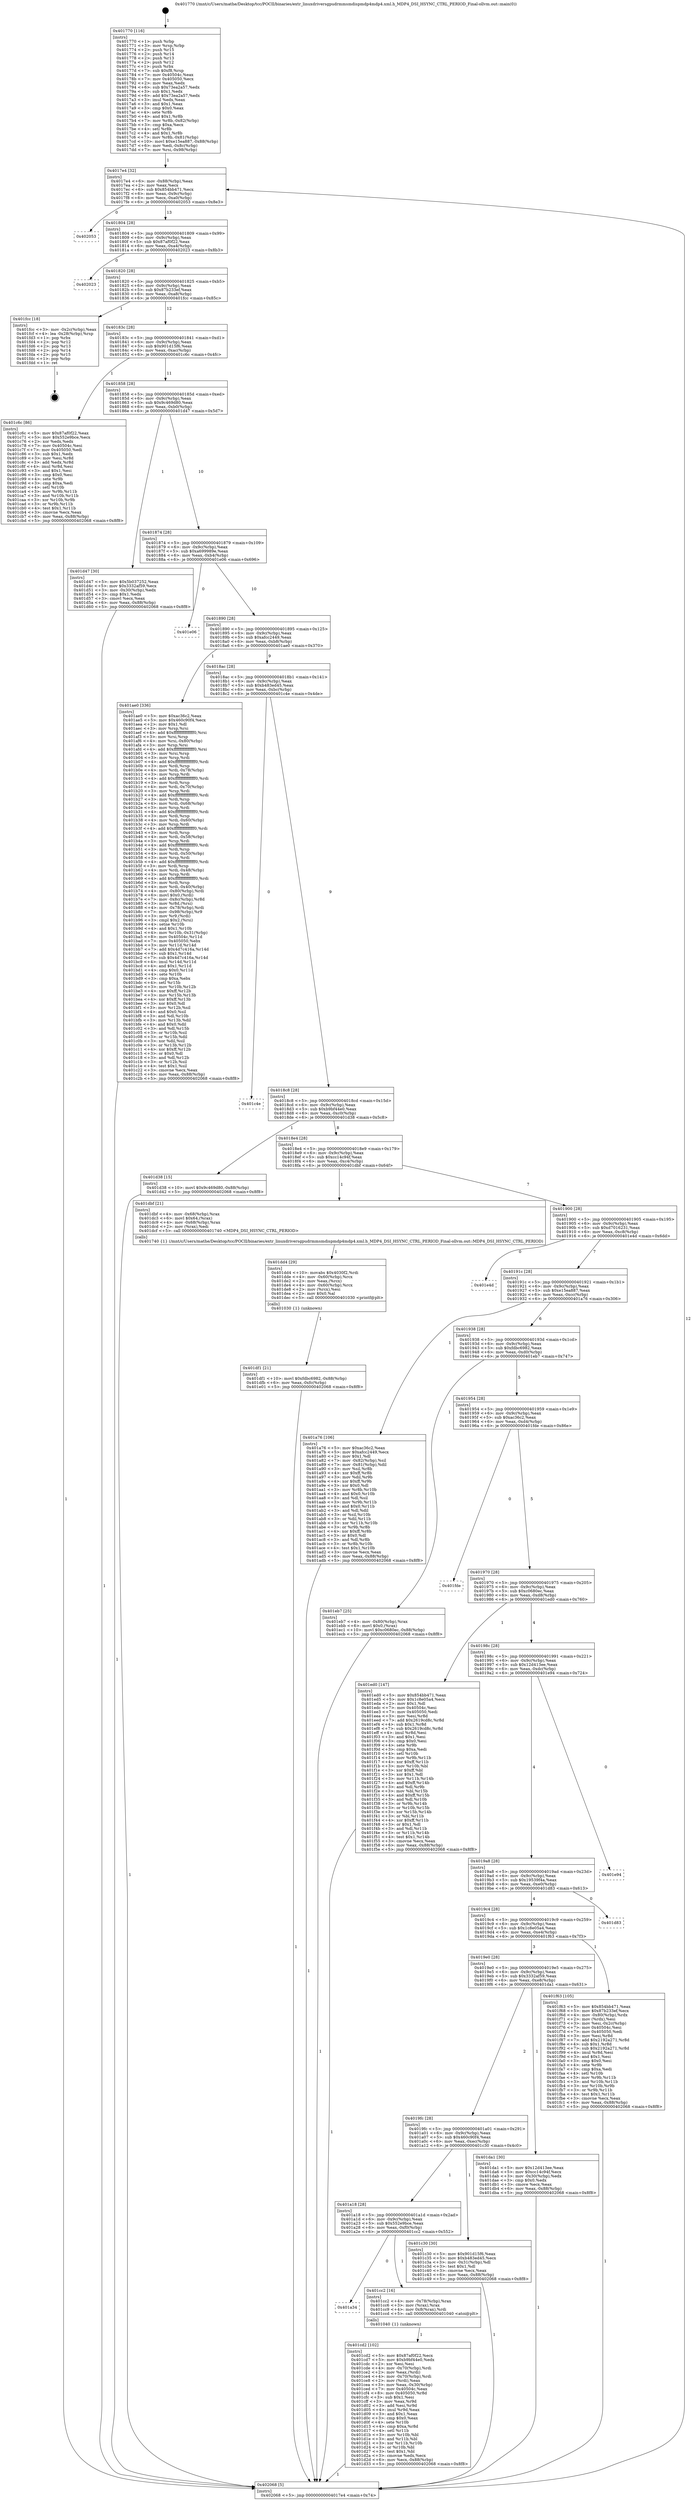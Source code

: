 digraph "0x401770" {
  label = "0x401770 (/mnt/c/Users/mathe/Desktop/tcc/POCII/binaries/extr_linuxdriversgpudrmmsmdispmdp4mdp4.xml.h_MDP4_DSI_HSYNC_CTRL_PERIOD_Final-ollvm.out::main(0))"
  labelloc = "t"
  node[shape=record]

  Entry [label="",width=0.3,height=0.3,shape=circle,fillcolor=black,style=filled]
  "0x4017e4" [label="{
     0x4017e4 [32]\l
     | [instrs]\l
     &nbsp;&nbsp;0x4017e4 \<+6\>: mov -0x88(%rbp),%eax\l
     &nbsp;&nbsp;0x4017ea \<+2\>: mov %eax,%ecx\l
     &nbsp;&nbsp;0x4017ec \<+6\>: sub $0x854bb471,%ecx\l
     &nbsp;&nbsp;0x4017f2 \<+6\>: mov %eax,-0x9c(%rbp)\l
     &nbsp;&nbsp;0x4017f8 \<+6\>: mov %ecx,-0xa0(%rbp)\l
     &nbsp;&nbsp;0x4017fe \<+6\>: je 0000000000402053 \<main+0x8e3\>\l
  }"]
  "0x402053" [label="{
     0x402053\l
  }", style=dashed]
  "0x401804" [label="{
     0x401804 [28]\l
     | [instrs]\l
     &nbsp;&nbsp;0x401804 \<+5\>: jmp 0000000000401809 \<main+0x99\>\l
     &nbsp;&nbsp;0x401809 \<+6\>: mov -0x9c(%rbp),%eax\l
     &nbsp;&nbsp;0x40180f \<+5\>: sub $0x87af0f22,%eax\l
     &nbsp;&nbsp;0x401814 \<+6\>: mov %eax,-0xa4(%rbp)\l
     &nbsp;&nbsp;0x40181a \<+6\>: je 0000000000402023 \<main+0x8b3\>\l
  }"]
  Exit [label="",width=0.3,height=0.3,shape=circle,fillcolor=black,style=filled,peripheries=2]
  "0x402023" [label="{
     0x402023\l
  }", style=dashed]
  "0x401820" [label="{
     0x401820 [28]\l
     | [instrs]\l
     &nbsp;&nbsp;0x401820 \<+5\>: jmp 0000000000401825 \<main+0xb5\>\l
     &nbsp;&nbsp;0x401825 \<+6\>: mov -0x9c(%rbp),%eax\l
     &nbsp;&nbsp;0x40182b \<+5\>: sub $0x87b233ef,%eax\l
     &nbsp;&nbsp;0x401830 \<+6\>: mov %eax,-0xa8(%rbp)\l
     &nbsp;&nbsp;0x401836 \<+6\>: je 0000000000401fcc \<main+0x85c\>\l
  }"]
  "0x401df1" [label="{
     0x401df1 [21]\l
     | [instrs]\l
     &nbsp;&nbsp;0x401df1 \<+10\>: movl $0xfdbc6982,-0x88(%rbp)\l
     &nbsp;&nbsp;0x401dfb \<+6\>: mov %eax,-0xfc(%rbp)\l
     &nbsp;&nbsp;0x401e01 \<+5\>: jmp 0000000000402068 \<main+0x8f8\>\l
  }"]
  "0x401fcc" [label="{
     0x401fcc [18]\l
     | [instrs]\l
     &nbsp;&nbsp;0x401fcc \<+3\>: mov -0x2c(%rbp),%eax\l
     &nbsp;&nbsp;0x401fcf \<+4\>: lea -0x28(%rbp),%rsp\l
     &nbsp;&nbsp;0x401fd3 \<+1\>: pop %rbx\l
     &nbsp;&nbsp;0x401fd4 \<+2\>: pop %r12\l
     &nbsp;&nbsp;0x401fd6 \<+2\>: pop %r13\l
     &nbsp;&nbsp;0x401fd8 \<+2\>: pop %r14\l
     &nbsp;&nbsp;0x401fda \<+2\>: pop %r15\l
     &nbsp;&nbsp;0x401fdc \<+1\>: pop %rbp\l
     &nbsp;&nbsp;0x401fdd \<+1\>: ret\l
  }"]
  "0x40183c" [label="{
     0x40183c [28]\l
     | [instrs]\l
     &nbsp;&nbsp;0x40183c \<+5\>: jmp 0000000000401841 \<main+0xd1\>\l
     &nbsp;&nbsp;0x401841 \<+6\>: mov -0x9c(%rbp),%eax\l
     &nbsp;&nbsp;0x401847 \<+5\>: sub $0x901d15f6,%eax\l
     &nbsp;&nbsp;0x40184c \<+6\>: mov %eax,-0xac(%rbp)\l
     &nbsp;&nbsp;0x401852 \<+6\>: je 0000000000401c6c \<main+0x4fc\>\l
  }"]
  "0x401dd4" [label="{
     0x401dd4 [29]\l
     | [instrs]\l
     &nbsp;&nbsp;0x401dd4 \<+10\>: movabs $0x4030f2,%rdi\l
     &nbsp;&nbsp;0x401dde \<+4\>: mov -0x60(%rbp),%rcx\l
     &nbsp;&nbsp;0x401de2 \<+2\>: mov %eax,(%rcx)\l
     &nbsp;&nbsp;0x401de4 \<+4\>: mov -0x60(%rbp),%rcx\l
     &nbsp;&nbsp;0x401de8 \<+2\>: mov (%rcx),%esi\l
     &nbsp;&nbsp;0x401dea \<+2\>: mov $0x0,%al\l
     &nbsp;&nbsp;0x401dec \<+5\>: call 0000000000401030 \<printf@plt\>\l
     | [calls]\l
     &nbsp;&nbsp;0x401030 \{1\} (unknown)\l
  }"]
  "0x401c6c" [label="{
     0x401c6c [86]\l
     | [instrs]\l
     &nbsp;&nbsp;0x401c6c \<+5\>: mov $0x87af0f22,%eax\l
     &nbsp;&nbsp;0x401c71 \<+5\>: mov $0x552e9bce,%ecx\l
     &nbsp;&nbsp;0x401c76 \<+2\>: xor %edx,%edx\l
     &nbsp;&nbsp;0x401c78 \<+7\>: mov 0x40504c,%esi\l
     &nbsp;&nbsp;0x401c7f \<+7\>: mov 0x405050,%edi\l
     &nbsp;&nbsp;0x401c86 \<+3\>: sub $0x1,%edx\l
     &nbsp;&nbsp;0x401c89 \<+3\>: mov %esi,%r8d\l
     &nbsp;&nbsp;0x401c8c \<+3\>: add %edx,%r8d\l
     &nbsp;&nbsp;0x401c8f \<+4\>: imul %r8d,%esi\l
     &nbsp;&nbsp;0x401c93 \<+3\>: and $0x1,%esi\l
     &nbsp;&nbsp;0x401c96 \<+3\>: cmp $0x0,%esi\l
     &nbsp;&nbsp;0x401c99 \<+4\>: sete %r9b\l
     &nbsp;&nbsp;0x401c9d \<+3\>: cmp $0xa,%edi\l
     &nbsp;&nbsp;0x401ca0 \<+4\>: setl %r10b\l
     &nbsp;&nbsp;0x401ca4 \<+3\>: mov %r9b,%r11b\l
     &nbsp;&nbsp;0x401ca7 \<+3\>: and %r10b,%r11b\l
     &nbsp;&nbsp;0x401caa \<+3\>: xor %r10b,%r9b\l
     &nbsp;&nbsp;0x401cad \<+3\>: or %r9b,%r11b\l
     &nbsp;&nbsp;0x401cb0 \<+4\>: test $0x1,%r11b\l
     &nbsp;&nbsp;0x401cb4 \<+3\>: cmovne %ecx,%eax\l
     &nbsp;&nbsp;0x401cb7 \<+6\>: mov %eax,-0x88(%rbp)\l
     &nbsp;&nbsp;0x401cbd \<+5\>: jmp 0000000000402068 \<main+0x8f8\>\l
  }"]
  "0x401858" [label="{
     0x401858 [28]\l
     | [instrs]\l
     &nbsp;&nbsp;0x401858 \<+5\>: jmp 000000000040185d \<main+0xed\>\l
     &nbsp;&nbsp;0x40185d \<+6\>: mov -0x9c(%rbp),%eax\l
     &nbsp;&nbsp;0x401863 \<+5\>: sub $0x9c469d80,%eax\l
     &nbsp;&nbsp;0x401868 \<+6\>: mov %eax,-0xb0(%rbp)\l
     &nbsp;&nbsp;0x40186e \<+6\>: je 0000000000401d47 \<main+0x5d7\>\l
  }"]
  "0x401cd2" [label="{
     0x401cd2 [102]\l
     | [instrs]\l
     &nbsp;&nbsp;0x401cd2 \<+5\>: mov $0x87af0f22,%ecx\l
     &nbsp;&nbsp;0x401cd7 \<+5\>: mov $0xb9bf44e0,%edx\l
     &nbsp;&nbsp;0x401cdc \<+2\>: xor %esi,%esi\l
     &nbsp;&nbsp;0x401cde \<+4\>: mov -0x70(%rbp),%rdi\l
     &nbsp;&nbsp;0x401ce2 \<+2\>: mov %eax,(%rdi)\l
     &nbsp;&nbsp;0x401ce4 \<+4\>: mov -0x70(%rbp),%rdi\l
     &nbsp;&nbsp;0x401ce8 \<+2\>: mov (%rdi),%eax\l
     &nbsp;&nbsp;0x401cea \<+3\>: mov %eax,-0x30(%rbp)\l
     &nbsp;&nbsp;0x401ced \<+7\>: mov 0x40504c,%eax\l
     &nbsp;&nbsp;0x401cf4 \<+8\>: mov 0x405050,%r8d\l
     &nbsp;&nbsp;0x401cfc \<+3\>: sub $0x1,%esi\l
     &nbsp;&nbsp;0x401cff \<+3\>: mov %eax,%r9d\l
     &nbsp;&nbsp;0x401d02 \<+3\>: add %esi,%r9d\l
     &nbsp;&nbsp;0x401d05 \<+4\>: imul %r9d,%eax\l
     &nbsp;&nbsp;0x401d09 \<+3\>: and $0x1,%eax\l
     &nbsp;&nbsp;0x401d0c \<+3\>: cmp $0x0,%eax\l
     &nbsp;&nbsp;0x401d0f \<+4\>: sete %r10b\l
     &nbsp;&nbsp;0x401d13 \<+4\>: cmp $0xa,%r8d\l
     &nbsp;&nbsp;0x401d17 \<+4\>: setl %r11b\l
     &nbsp;&nbsp;0x401d1b \<+3\>: mov %r10b,%bl\l
     &nbsp;&nbsp;0x401d1e \<+3\>: and %r11b,%bl\l
     &nbsp;&nbsp;0x401d21 \<+3\>: xor %r11b,%r10b\l
     &nbsp;&nbsp;0x401d24 \<+3\>: or %r10b,%bl\l
     &nbsp;&nbsp;0x401d27 \<+3\>: test $0x1,%bl\l
     &nbsp;&nbsp;0x401d2a \<+3\>: cmovne %edx,%ecx\l
     &nbsp;&nbsp;0x401d2d \<+6\>: mov %ecx,-0x88(%rbp)\l
     &nbsp;&nbsp;0x401d33 \<+5\>: jmp 0000000000402068 \<main+0x8f8\>\l
  }"]
  "0x401d47" [label="{
     0x401d47 [30]\l
     | [instrs]\l
     &nbsp;&nbsp;0x401d47 \<+5\>: mov $0x5b037252,%eax\l
     &nbsp;&nbsp;0x401d4c \<+5\>: mov $0x3332af59,%ecx\l
     &nbsp;&nbsp;0x401d51 \<+3\>: mov -0x30(%rbp),%edx\l
     &nbsp;&nbsp;0x401d54 \<+3\>: cmp $0x1,%edx\l
     &nbsp;&nbsp;0x401d57 \<+3\>: cmovl %ecx,%eax\l
     &nbsp;&nbsp;0x401d5a \<+6\>: mov %eax,-0x88(%rbp)\l
     &nbsp;&nbsp;0x401d60 \<+5\>: jmp 0000000000402068 \<main+0x8f8\>\l
  }"]
  "0x401874" [label="{
     0x401874 [28]\l
     | [instrs]\l
     &nbsp;&nbsp;0x401874 \<+5\>: jmp 0000000000401879 \<main+0x109\>\l
     &nbsp;&nbsp;0x401879 \<+6\>: mov -0x9c(%rbp),%eax\l
     &nbsp;&nbsp;0x40187f \<+5\>: sub $0xa699989e,%eax\l
     &nbsp;&nbsp;0x401884 \<+6\>: mov %eax,-0xb4(%rbp)\l
     &nbsp;&nbsp;0x40188a \<+6\>: je 0000000000401e06 \<main+0x696\>\l
  }"]
  "0x401a34" [label="{
     0x401a34\l
  }", style=dashed]
  "0x401e06" [label="{
     0x401e06\l
  }", style=dashed]
  "0x401890" [label="{
     0x401890 [28]\l
     | [instrs]\l
     &nbsp;&nbsp;0x401890 \<+5\>: jmp 0000000000401895 \<main+0x125\>\l
     &nbsp;&nbsp;0x401895 \<+6\>: mov -0x9c(%rbp),%eax\l
     &nbsp;&nbsp;0x40189b \<+5\>: sub $0xafcc2449,%eax\l
     &nbsp;&nbsp;0x4018a0 \<+6\>: mov %eax,-0xb8(%rbp)\l
     &nbsp;&nbsp;0x4018a6 \<+6\>: je 0000000000401ae0 \<main+0x370\>\l
  }"]
  "0x401cc2" [label="{
     0x401cc2 [16]\l
     | [instrs]\l
     &nbsp;&nbsp;0x401cc2 \<+4\>: mov -0x78(%rbp),%rax\l
     &nbsp;&nbsp;0x401cc6 \<+3\>: mov (%rax),%rax\l
     &nbsp;&nbsp;0x401cc9 \<+4\>: mov 0x8(%rax),%rdi\l
     &nbsp;&nbsp;0x401ccd \<+5\>: call 0000000000401040 \<atoi@plt\>\l
     | [calls]\l
     &nbsp;&nbsp;0x401040 \{1\} (unknown)\l
  }"]
  "0x401ae0" [label="{
     0x401ae0 [336]\l
     | [instrs]\l
     &nbsp;&nbsp;0x401ae0 \<+5\>: mov $0xac36c2,%eax\l
     &nbsp;&nbsp;0x401ae5 \<+5\>: mov $0x460c90f4,%ecx\l
     &nbsp;&nbsp;0x401aea \<+2\>: mov $0x1,%dl\l
     &nbsp;&nbsp;0x401aec \<+3\>: mov %rsp,%rsi\l
     &nbsp;&nbsp;0x401aef \<+4\>: add $0xfffffffffffffff0,%rsi\l
     &nbsp;&nbsp;0x401af3 \<+3\>: mov %rsi,%rsp\l
     &nbsp;&nbsp;0x401af6 \<+4\>: mov %rsi,-0x80(%rbp)\l
     &nbsp;&nbsp;0x401afa \<+3\>: mov %rsp,%rsi\l
     &nbsp;&nbsp;0x401afd \<+4\>: add $0xfffffffffffffff0,%rsi\l
     &nbsp;&nbsp;0x401b01 \<+3\>: mov %rsi,%rsp\l
     &nbsp;&nbsp;0x401b04 \<+3\>: mov %rsp,%rdi\l
     &nbsp;&nbsp;0x401b07 \<+4\>: add $0xfffffffffffffff0,%rdi\l
     &nbsp;&nbsp;0x401b0b \<+3\>: mov %rdi,%rsp\l
     &nbsp;&nbsp;0x401b0e \<+4\>: mov %rdi,-0x78(%rbp)\l
     &nbsp;&nbsp;0x401b12 \<+3\>: mov %rsp,%rdi\l
     &nbsp;&nbsp;0x401b15 \<+4\>: add $0xfffffffffffffff0,%rdi\l
     &nbsp;&nbsp;0x401b19 \<+3\>: mov %rdi,%rsp\l
     &nbsp;&nbsp;0x401b1c \<+4\>: mov %rdi,-0x70(%rbp)\l
     &nbsp;&nbsp;0x401b20 \<+3\>: mov %rsp,%rdi\l
     &nbsp;&nbsp;0x401b23 \<+4\>: add $0xfffffffffffffff0,%rdi\l
     &nbsp;&nbsp;0x401b27 \<+3\>: mov %rdi,%rsp\l
     &nbsp;&nbsp;0x401b2a \<+4\>: mov %rdi,-0x68(%rbp)\l
     &nbsp;&nbsp;0x401b2e \<+3\>: mov %rsp,%rdi\l
     &nbsp;&nbsp;0x401b31 \<+4\>: add $0xfffffffffffffff0,%rdi\l
     &nbsp;&nbsp;0x401b35 \<+3\>: mov %rdi,%rsp\l
     &nbsp;&nbsp;0x401b38 \<+4\>: mov %rdi,-0x60(%rbp)\l
     &nbsp;&nbsp;0x401b3c \<+3\>: mov %rsp,%rdi\l
     &nbsp;&nbsp;0x401b3f \<+4\>: add $0xfffffffffffffff0,%rdi\l
     &nbsp;&nbsp;0x401b43 \<+3\>: mov %rdi,%rsp\l
     &nbsp;&nbsp;0x401b46 \<+4\>: mov %rdi,-0x58(%rbp)\l
     &nbsp;&nbsp;0x401b4a \<+3\>: mov %rsp,%rdi\l
     &nbsp;&nbsp;0x401b4d \<+4\>: add $0xfffffffffffffff0,%rdi\l
     &nbsp;&nbsp;0x401b51 \<+3\>: mov %rdi,%rsp\l
     &nbsp;&nbsp;0x401b54 \<+4\>: mov %rdi,-0x50(%rbp)\l
     &nbsp;&nbsp;0x401b58 \<+3\>: mov %rsp,%rdi\l
     &nbsp;&nbsp;0x401b5b \<+4\>: add $0xfffffffffffffff0,%rdi\l
     &nbsp;&nbsp;0x401b5f \<+3\>: mov %rdi,%rsp\l
     &nbsp;&nbsp;0x401b62 \<+4\>: mov %rdi,-0x48(%rbp)\l
     &nbsp;&nbsp;0x401b66 \<+3\>: mov %rsp,%rdi\l
     &nbsp;&nbsp;0x401b69 \<+4\>: add $0xfffffffffffffff0,%rdi\l
     &nbsp;&nbsp;0x401b6d \<+3\>: mov %rdi,%rsp\l
     &nbsp;&nbsp;0x401b70 \<+4\>: mov %rdi,-0x40(%rbp)\l
     &nbsp;&nbsp;0x401b74 \<+4\>: mov -0x80(%rbp),%rdi\l
     &nbsp;&nbsp;0x401b78 \<+6\>: movl $0x0,(%rdi)\l
     &nbsp;&nbsp;0x401b7e \<+7\>: mov -0x8c(%rbp),%r8d\l
     &nbsp;&nbsp;0x401b85 \<+3\>: mov %r8d,(%rsi)\l
     &nbsp;&nbsp;0x401b88 \<+4\>: mov -0x78(%rbp),%rdi\l
     &nbsp;&nbsp;0x401b8c \<+7\>: mov -0x98(%rbp),%r9\l
     &nbsp;&nbsp;0x401b93 \<+3\>: mov %r9,(%rdi)\l
     &nbsp;&nbsp;0x401b96 \<+3\>: cmpl $0x2,(%rsi)\l
     &nbsp;&nbsp;0x401b99 \<+4\>: setne %r10b\l
     &nbsp;&nbsp;0x401b9d \<+4\>: and $0x1,%r10b\l
     &nbsp;&nbsp;0x401ba1 \<+4\>: mov %r10b,-0x31(%rbp)\l
     &nbsp;&nbsp;0x401ba5 \<+8\>: mov 0x40504c,%r11d\l
     &nbsp;&nbsp;0x401bad \<+7\>: mov 0x405050,%ebx\l
     &nbsp;&nbsp;0x401bb4 \<+3\>: mov %r11d,%r14d\l
     &nbsp;&nbsp;0x401bb7 \<+7\>: add $0x4d7c416a,%r14d\l
     &nbsp;&nbsp;0x401bbe \<+4\>: sub $0x1,%r14d\l
     &nbsp;&nbsp;0x401bc2 \<+7\>: sub $0x4d7c416a,%r14d\l
     &nbsp;&nbsp;0x401bc9 \<+4\>: imul %r14d,%r11d\l
     &nbsp;&nbsp;0x401bcd \<+4\>: and $0x1,%r11d\l
     &nbsp;&nbsp;0x401bd1 \<+4\>: cmp $0x0,%r11d\l
     &nbsp;&nbsp;0x401bd5 \<+4\>: sete %r10b\l
     &nbsp;&nbsp;0x401bd9 \<+3\>: cmp $0xa,%ebx\l
     &nbsp;&nbsp;0x401bdc \<+4\>: setl %r15b\l
     &nbsp;&nbsp;0x401be0 \<+3\>: mov %r10b,%r12b\l
     &nbsp;&nbsp;0x401be3 \<+4\>: xor $0xff,%r12b\l
     &nbsp;&nbsp;0x401be7 \<+3\>: mov %r15b,%r13b\l
     &nbsp;&nbsp;0x401bea \<+4\>: xor $0xff,%r13b\l
     &nbsp;&nbsp;0x401bee \<+3\>: xor $0x0,%dl\l
     &nbsp;&nbsp;0x401bf1 \<+3\>: mov %r12b,%sil\l
     &nbsp;&nbsp;0x401bf4 \<+4\>: and $0x0,%sil\l
     &nbsp;&nbsp;0x401bf8 \<+3\>: and %dl,%r10b\l
     &nbsp;&nbsp;0x401bfb \<+3\>: mov %r13b,%dil\l
     &nbsp;&nbsp;0x401bfe \<+4\>: and $0x0,%dil\l
     &nbsp;&nbsp;0x401c02 \<+3\>: and %dl,%r15b\l
     &nbsp;&nbsp;0x401c05 \<+3\>: or %r10b,%sil\l
     &nbsp;&nbsp;0x401c08 \<+3\>: or %r15b,%dil\l
     &nbsp;&nbsp;0x401c0b \<+3\>: xor %dil,%sil\l
     &nbsp;&nbsp;0x401c0e \<+3\>: or %r13b,%r12b\l
     &nbsp;&nbsp;0x401c11 \<+4\>: xor $0xff,%r12b\l
     &nbsp;&nbsp;0x401c15 \<+3\>: or $0x0,%dl\l
     &nbsp;&nbsp;0x401c18 \<+3\>: and %dl,%r12b\l
     &nbsp;&nbsp;0x401c1b \<+3\>: or %r12b,%sil\l
     &nbsp;&nbsp;0x401c1e \<+4\>: test $0x1,%sil\l
     &nbsp;&nbsp;0x401c22 \<+3\>: cmovne %ecx,%eax\l
     &nbsp;&nbsp;0x401c25 \<+6\>: mov %eax,-0x88(%rbp)\l
     &nbsp;&nbsp;0x401c2b \<+5\>: jmp 0000000000402068 \<main+0x8f8\>\l
  }"]
  "0x4018ac" [label="{
     0x4018ac [28]\l
     | [instrs]\l
     &nbsp;&nbsp;0x4018ac \<+5\>: jmp 00000000004018b1 \<main+0x141\>\l
     &nbsp;&nbsp;0x4018b1 \<+6\>: mov -0x9c(%rbp),%eax\l
     &nbsp;&nbsp;0x4018b7 \<+5\>: sub $0xb483ed45,%eax\l
     &nbsp;&nbsp;0x4018bc \<+6\>: mov %eax,-0xbc(%rbp)\l
     &nbsp;&nbsp;0x4018c2 \<+6\>: je 0000000000401c4e \<main+0x4de\>\l
  }"]
  "0x401a18" [label="{
     0x401a18 [28]\l
     | [instrs]\l
     &nbsp;&nbsp;0x401a18 \<+5\>: jmp 0000000000401a1d \<main+0x2ad\>\l
     &nbsp;&nbsp;0x401a1d \<+6\>: mov -0x9c(%rbp),%eax\l
     &nbsp;&nbsp;0x401a23 \<+5\>: sub $0x552e9bce,%eax\l
     &nbsp;&nbsp;0x401a28 \<+6\>: mov %eax,-0xf0(%rbp)\l
     &nbsp;&nbsp;0x401a2e \<+6\>: je 0000000000401cc2 \<main+0x552\>\l
  }"]
  "0x401c4e" [label="{
     0x401c4e\l
  }", style=dashed]
  "0x4018c8" [label="{
     0x4018c8 [28]\l
     | [instrs]\l
     &nbsp;&nbsp;0x4018c8 \<+5\>: jmp 00000000004018cd \<main+0x15d\>\l
     &nbsp;&nbsp;0x4018cd \<+6\>: mov -0x9c(%rbp),%eax\l
     &nbsp;&nbsp;0x4018d3 \<+5\>: sub $0xb9bf44e0,%eax\l
     &nbsp;&nbsp;0x4018d8 \<+6\>: mov %eax,-0xc0(%rbp)\l
     &nbsp;&nbsp;0x4018de \<+6\>: je 0000000000401d38 \<main+0x5c8\>\l
  }"]
  "0x401c30" [label="{
     0x401c30 [30]\l
     | [instrs]\l
     &nbsp;&nbsp;0x401c30 \<+5\>: mov $0x901d15f6,%eax\l
     &nbsp;&nbsp;0x401c35 \<+5\>: mov $0xb483ed45,%ecx\l
     &nbsp;&nbsp;0x401c3a \<+3\>: mov -0x31(%rbp),%dl\l
     &nbsp;&nbsp;0x401c3d \<+3\>: test $0x1,%dl\l
     &nbsp;&nbsp;0x401c40 \<+3\>: cmovne %ecx,%eax\l
     &nbsp;&nbsp;0x401c43 \<+6\>: mov %eax,-0x88(%rbp)\l
     &nbsp;&nbsp;0x401c49 \<+5\>: jmp 0000000000402068 \<main+0x8f8\>\l
  }"]
  "0x401d38" [label="{
     0x401d38 [15]\l
     | [instrs]\l
     &nbsp;&nbsp;0x401d38 \<+10\>: movl $0x9c469d80,-0x88(%rbp)\l
     &nbsp;&nbsp;0x401d42 \<+5\>: jmp 0000000000402068 \<main+0x8f8\>\l
  }"]
  "0x4018e4" [label="{
     0x4018e4 [28]\l
     | [instrs]\l
     &nbsp;&nbsp;0x4018e4 \<+5\>: jmp 00000000004018e9 \<main+0x179\>\l
     &nbsp;&nbsp;0x4018e9 \<+6\>: mov -0x9c(%rbp),%eax\l
     &nbsp;&nbsp;0x4018ef \<+5\>: sub $0xcc14c94f,%eax\l
     &nbsp;&nbsp;0x4018f4 \<+6\>: mov %eax,-0xc4(%rbp)\l
     &nbsp;&nbsp;0x4018fa \<+6\>: je 0000000000401dbf \<main+0x64f\>\l
  }"]
  "0x4019fc" [label="{
     0x4019fc [28]\l
     | [instrs]\l
     &nbsp;&nbsp;0x4019fc \<+5\>: jmp 0000000000401a01 \<main+0x291\>\l
     &nbsp;&nbsp;0x401a01 \<+6\>: mov -0x9c(%rbp),%eax\l
     &nbsp;&nbsp;0x401a07 \<+5\>: sub $0x460c90f4,%eax\l
     &nbsp;&nbsp;0x401a0c \<+6\>: mov %eax,-0xec(%rbp)\l
     &nbsp;&nbsp;0x401a12 \<+6\>: je 0000000000401c30 \<main+0x4c0\>\l
  }"]
  "0x401dbf" [label="{
     0x401dbf [21]\l
     | [instrs]\l
     &nbsp;&nbsp;0x401dbf \<+4\>: mov -0x68(%rbp),%rax\l
     &nbsp;&nbsp;0x401dc3 \<+6\>: movl $0x64,(%rax)\l
     &nbsp;&nbsp;0x401dc9 \<+4\>: mov -0x68(%rbp),%rax\l
     &nbsp;&nbsp;0x401dcd \<+2\>: mov (%rax),%edi\l
     &nbsp;&nbsp;0x401dcf \<+5\>: call 0000000000401740 \<MDP4_DSI_HSYNC_CTRL_PERIOD\>\l
     | [calls]\l
     &nbsp;&nbsp;0x401740 \{1\} (/mnt/c/Users/mathe/Desktop/tcc/POCII/binaries/extr_linuxdriversgpudrmmsmdispmdp4mdp4.xml.h_MDP4_DSI_HSYNC_CTRL_PERIOD_Final-ollvm.out::MDP4_DSI_HSYNC_CTRL_PERIOD)\l
  }"]
  "0x401900" [label="{
     0x401900 [28]\l
     | [instrs]\l
     &nbsp;&nbsp;0x401900 \<+5\>: jmp 0000000000401905 \<main+0x195\>\l
     &nbsp;&nbsp;0x401905 \<+6\>: mov -0x9c(%rbp),%eax\l
     &nbsp;&nbsp;0x40190b \<+5\>: sub $0xd7016231,%eax\l
     &nbsp;&nbsp;0x401910 \<+6\>: mov %eax,-0xc8(%rbp)\l
     &nbsp;&nbsp;0x401916 \<+6\>: je 0000000000401e4d \<main+0x6dd\>\l
  }"]
  "0x401da1" [label="{
     0x401da1 [30]\l
     | [instrs]\l
     &nbsp;&nbsp;0x401da1 \<+5\>: mov $0x12d413ee,%eax\l
     &nbsp;&nbsp;0x401da6 \<+5\>: mov $0xcc14c94f,%ecx\l
     &nbsp;&nbsp;0x401dab \<+3\>: mov -0x30(%rbp),%edx\l
     &nbsp;&nbsp;0x401dae \<+3\>: cmp $0x0,%edx\l
     &nbsp;&nbsp;0x401db1 \<+3\>: cmove %ecx,%eax\l
     &nbsp;&nbsp;0x401db4 \<+6\>: mov %eax,-0x88(%rbp)\l
     &nbsp;&nbsp;0x401dba \<+5\>: jmp 0000000000402068 \<main+0x8f8\>\l
  }"]
  "0x401e4d" [label="{
     0x401e4d\l
  }", style=dashed]
  "0x40191c" [label="{
     0x40191c [28]\l
     | [instrs]\l
     &nbsp;&nbsp;0x40191c \<+5\>: jmp 0000000000401921 \<main+0x1b1\>\l
     &nbsp;&nbsp;0x401921 \<+6\>: mov -0x9c(%rbp),%eax\l
     &nbsp;&nbsp;0x401927 \<+5\>: sub $0xe15ea887,%eax\l
     &nbsp;&nbsp;0x40192c \<+6\>: mov %eax,-0xcc(%rbp)\l
     &nbsp;&nbsp;0x401932 \<+6\>: je 0000000000401a76 \<main+0x306\>\l
  }"]
  "0x4019e0" [label="{
     0x4019e0 [28]\l
     | [instrs]\l
     &nbsp;&nbsp;0x4019e0 \<+5\>: jmp 00000000004019e5 \<main+0x275\>\l
     &nbsp;&nbsp;0x4019e5 \<+6\>: mov -0x9c(%rbp),%eax\l
     &nbsp;&nbsp;0x4019eb \<+5\>: sub $0x3332af59,%eax\l
     &nbsp;&nbsp;0x4019f0 \<+6\>: mov %eax,-0xe8(%rbp)\l
     &nbsp;&nbsp;0x4019f6 \<+6\>: je 0000000000401da1 \<main+0x631\>\l
  }"]
  "0x401a76" [label="{
     0x401a76 [106]\l
     | [instrs]\l
     &nbsp;&nbsp;0x401a76 \<+5\>: mov $0xac36c2,%eax\l
     &nbsp;&nbsp;0x401a7b \<+5\>: mov $0xafcc2449,%ecx\l
     &nbsp;&nbsp;0x401a80 \<+2\>: mov $0x1,%dl\l
     &nbsp;&nbsp;0x401a82 \<+7\>: mov -0x82(%rbp),%sil\l
     &nbsp;&nbsp;0x401a89 \<+7\>: mov -0x81(%rbp),%dil\l
     &nbsp;&nbsp;0x401a90 \<+3\>: mov %sil,%r8b\l
     &nbsp;&nbsp;0x401a93 \<+4\>: xor $0xff,%r8b\l
     &nbsp;&nbsp;0x401a97 \<+3\>: mov %dil,%r9b\l
     &nbsp;&nbsp;0x401a9a \<+4\>: xor $0xff,%r9b\l
     &nbsp;&nbsp;0x401a9e \<+3\>: xor $0x0,%dl\l
     &nbsp;&nbsp;0x401aa1 \<+3\>: mov %r8b,%r10b\l
     &nbsp;&nbsp;0x401aa4 \<+4\>: and $0x0,%r10b\l
     &nbsp;&nbsp;0x401aa8 \<+3\>: and %dl,%sil\l
     &nbsp;&nbsp;0x401aab \<+3\>: mov %r9b,%r11b\l
     &nbsp;&nbsp;0x401aae \<+4\>: and $0x0,%r11b\l
     &nbsp;&nbsp;0x401ab2 \<+3\>: and %dl,%dil\l
     &nbsp;&nbsp;0x401ab5 \<+3\>: or %sil,%r10b\l
     &nbsp;&nbsp;0x401ab8 \<+3\>: or %dil,%r11b\l
     &nbsp;&nbsp;0x401abb \<+3\>: xor %r11b,%r10b\l
     &nbsp;&nbsp;0x401abe \<+3\>: or %r9b,%r8b\l
     &nbsp;&nbsp;0x401ac1 \<+4\>: xor $0xff,%r8b\l
     &nbsp;&nbsp;0x401ac5 \<+3\>: or $0x0,%dl\l
     &nbsp;&nbsp;0x401ac8 \<+3\>: and %dl,%r8b\l
     &nbsp;&nbsp;0x401acb \<+3\>: or %r8b,%r10b\l
     &nbsp;&nbsp;0x401ace \<+4\>: test $0x1,%r10b\l
     &nbsp;&nbsp;0x401ad2 \<+3\>: cmovne %ecx,%eax\l
     &nbsp;&nbsp;0x401ad5 \<+6\>: mov %eax,-0x88(%rbp)\l
     &nbsp;&nbsp;0x401adb \<+5\>: jmp 0000000000402068 \<main+0x8f8\>\l
  }"]
  "0x401938" [label="{
     0x401938 [28]\l
     | [instrs]\l
     &nbsp;&nbsp;0x401938 \<+5\>: jmp 000000000040193d \<main+0x1cd\>\l
     &nbsp;&nbsp;0x40193d \<+6\>: mov -0x9c(%rbp),%eax\l
     &nbsp;&nbsp;0x401943 \<+5\>: sub $0xfdbc6982,%eax\l
     &nbsp;&nbsp;0x401948 \<+6\>: mov %eax,-0xd0(%rbp)\l
     &nbsp;&nbsp;0x40194e \<+6\>: je 0000000000401eb7 \<main+0x747\>\l
  }"]
  "0x402068" [label="{
     0x402068 [5]\l
     | [instrs]\l
     &nbsp;&nbsp;0x402068 \<+5\>: jmp 00000000004017e4 \<main+0x74\>\l
  }"]
  "0x401770" [label="{
     0x401770 [116]\l
     | [instrs]\l
     &nbsp;&nbsp;0x401770 \<+1\>: push %rbp\l
     &nbsp;&nbsp;0x401771 \<+3\>: mov %rsp,%rbp\l
     &nbsp;&nbsp;0x401774 \<+2\>: push %r15\l
     &nbsp;&nbsp;0x401776 \<+2\>: push %r14\l
     &nbsp;&nbsp;0x401778 \<+2\>: push %r13\l
     &nbsp;&nbsp;0x40177a \<+2\>: push %r12\l
     &nbsp;&nbsp;0x40177c \<+1\>: push %rbx\l
     &nbsp;&nbsp;0x40177d \<+7\>: sub $0xf8,%rsp\l
     &nbsp;&nbsp;0x401784 \<+7\>: mov 0x40504c,%eax\l
     &nbsp;&nbsp;0x40178b \<+7\>: mov 0x405050,%ecx\l
     &nbsp;&nbsp;0x401792 \<+2\>: mov %eax,%edx\l
     &nbsp;&nbsp;0x401794 \<+6\>: sub $0x73ea2a57,%edx\l
     &nbsp;&nbsp;0x40179a \<+3\>: sub $0x1,%edx\l
     &nbsp;&nbsp;0x40179d \<+6\>: add $0x73ea2a57,%edx\l
     &nbsp;&nbsp;0x4017a3 \<+3\>: imul %edx,%eax\l
     &nbsp;&nbsp;0x4017a6 \<+3\>: and $0x1,%eax\l
     &nbsp;&nbsp;0x4017a9 \<+3\>: cmp $0x0,%eax\l
     &nbsp;&nbsp;0x4017ac \<+4\>: sete %r8b\l
     &nbsp;&nbsp;0x4017b0 \<+4\>: and $0x1,%r8b\l
     &nbsp;&nbsp;0x4017b4 \<+7\>: mov %r8b,-0x82(%rbp)\l
     &nbsp;&nbsp;0x4017bb \<+3\>: cmp $0xa,%ecx\l
     &nbsp;&nbsp;0x4017be \<+4\>: setl %r8b\l
     &nbsp;&nbsp;0x4017c2 \<+4\>: and $0x1,%r8b\l
     &nbsp;&nbsp;0x4017c6 \<+7\>: mov %r8b,-0x81(%rbp)\l
     &nbsp;&nbsp;0x4017cd \<+10\>: movl $0xe15ea887,-0x88(%rbp)\l
     &nbsp;&nbsp;0x4017d7 \<+6\>: mov %edi,-0x8c(%rbp)\l
     &nbsp;&nbsp;0x4017dd \<+7\>: mov %rsi,-0x98(%rbp)\l
  }"]
  "0x401f63" [label="{
     0x401f63 [105]\l
     | [instrs]\l
     &nbsp;&nbsp;0x401f63 \<+5\>: mov $0x854bb471,%eax\l
     &nbsp;&nbsp;0x401f68 \<+5\>: mov $0x87b233ef,%ecx\l
     &nbsp;&nbsp;0x401f6d \<+4\>: mov -0x80(%rbp),%rdx\l
     &nbsp;&nbsp;0x401f71 \<+2\>: mov (%rdx),%esi\l
     &nbsp;&nbsp;0x401f73 \<+3\>: mov %esi,-0x2c(%rbp)\l
     &nbsp;&nbsp;0x401f76 \<+7\>: mov 0x40504c,%esi\l
     &nbsp;&nbsp;0x401f7d \<+7\>: mov 0x405050,%edi\l
     &nbsp;&nbsp;0x401f84 \<+3\>: mov %esi,%r8d\l
     &nbsp;&nbsp;0x401f87 \<+7\>: add $0x2192a271,%r8d\l
     &nbsp;&nbsp;0x401f8e \<+4\>: sub $0x1,%r8d\l
     &nbsp;&nbsp;0x401f92 \<+7\>: sub $0x2192a271,%r8d\l
     &nbsp;&nbsp;0x401f99 \<+4\>: imul %r8d,%esi\l
     &nbsp;&nbsp;0x401f9d \<+3\>: and $0x1,%esi\l
     &nbsp;&nbsp;0x401fa0 \<+3\>: cmp $0x0,%esi\l
     &nbsp;&nbsp;0x401fa3 \<+4\>: sete %r9b\l
     &nbsp;&nbsp;0x401fa7 \<+3\>: cmp $0xa,%edi\l
     &nbsp;&nbsp;0x401faa \<+4\>: setl %r10b\l
     &nbsp;&nbsp;0x401fae \<+3\>: mov %r9b,%r11b\l
     &nbsp;&nbsp;0x401fb1 \<+3\>: and %r10b,%r11b\l
     &nbsp;&nbsp;0x401fb4 \<+3\>: xor %r10b,%r9b\l
     &nbsp;&nbsp;0x401fb7 \<+3\>: or %r9b,%r11b\l
     &nbsp;&nbsp;0x401fba \<+4\>: test $0x1,%r11b\l
     &nbsp;&nbsp;0x401fbe \<+3\>: cmovne %ecx,%eax\l
     &nbsp;&nbsp;0x401fc1 \<+6\>: mov %eax,-0x88(%rbp)\l
     &nbsp;&nbsp;0x401fc7 \<+5\>: jmp 0000000000402068 \<main+0x8f8\>\l
  }"]
  "0x4019c4" [label="{
     0x4019c4 [28]\l
     | [instrs]\l
     &nbsp;&nbsp;0x4019c4 \<+5\>: jmp 00000000004019c9 \<main+0x259\>\l
     &nbsp;&nbsp;0x4019c9 \<+6\>: mov -0x9c(%rbp),%eax\l
     &nbsp;&nbsp;0x4019cf \<+5\>: sub $0x1c8e05a4,%eax\l
     &nbsp;&nbsp;0x4019d4 \<+6\>: mov %eax,-0xe4(%rbp)\l
     &nbsp;&nbsp;0x4019da \<+6\>: je 0000000000401f63 \<main+0x7f3\>\l
  }"]
  "0x401eb7" [label="{
     0x401eb7 [25]\l
     | [instrs]\l
     &nbsp;&nbsp;0x401eb7 \<+4\>: mov -0x80(%rbp),%rax\l
     &nbsp;&nbsp;0x401ebb \<+6\>: movl $0x0,(%rax)\l
     &nbsp;&nbsp;0x401ec1 \<+10\>: movl $0xc0680ec,-0x88(%rbp)\l
     &nbsp;&nbsp;0x401ecb \<+5\>: jmp 0000000000402068 \<main+0x8f8\>\l
  }"]
  "0x401954" [label="{
     0x401954 [28]\l
     | [instrs]\l
     &nbsp;&nbsp;0x401954 \<+5\>: jmp 0000000000401959 \<main+0x1e9\>\l
     &nbsp;&nbsp;0x401959 \<+6\>: mov -0x9c(%rbp),%eax\l
     &nbsp;&nbsp;0x40195f \<+5\>: sub $0xac36c2,%eax\l
     &nbsp;&nbsp;0x401964 \<+6\>: mov %eax,-0xd4(%rbp)\l
     &nbsp;&nbsp;0x40196a \<+6\>: je 0000000000401fde \<main+0x86e\>\l
  }"]
  "0x401d83" [label="{
     0x401d83\l
  }", style=dashed]
  "0x401fde" [label="{
     0x401fde\l
  }", style=dashed]
  "0x401970" [label="{
     0x401970 [28]\l
     | [instrs]\l
     &nbsp;&nbsp;0x401970 \<+5\>: jmp 0000000000401975 \<main+0x205\>\l
     &nbsp;&nbsp;0x401975 \<+6\>: mov -0x9c(%rbp),%eax\l
     &nbsp;&nbsp;0x40197b \<+5\>: sub $0xc0680ec,%eax\l
     &nbsp;&nbsp;0x401980 \<+6\>: mov %eax,-0xd8(%rbp)\l
     &nbsp;&nbsp;0x401986 \<+6\>: je 0000000000401ed0 \<main+0x760\>\l
  }"]
  "0x4019a8" [label="{
     0x4019a8 [28]\l
     | [instrs]\l
     &nbsp;&nbsp;0x4019a8 \<+5\>: jmp 00000000004019ad \<main+0x23d\>\l
     &nbsp;&nbsp;0x4019ad \<+6\>: mov -0x9c(%rbp),%eax\l
     &nbsp;&nbsp;0x4019b3 \<+5\>: sub $0x19539f4a,%eax\l
     &nbsp;&nbsp;0x4019b8 \<+6\>: mov %eax,-0xe0(%rbp)\l
     &nbsp;&nbsp;0x4019be \<+6\>: je 0000000000401d83 \<main+0x613\>\l
  }"]
  "0x401ed0" [label="{
     0x401ed0 [147]\l
     | [instrs]\l
     &nbsp;&nbsp;0x401ed0 \<+5\>: mov $0x854bb471,%eax\l
     &nbsp;&nbsp;0x401ed5 \<+5\>: mov $0x1c8e05a4,%ecx\l
     &nbsp;&nbsp;0x401eda \<+2\>: mov $0x1,%dl\l
     &nbsp;&nbsp;0x401edc \<+7\>: mov 0x40504c,%esi\l
     &nbsp;&nbsp;0x401ee3 \<+7\>: mov 0x405050,%edi\l
     &nbsp;&nbsp;0x401eea \<+3\>: mov %esi,%r8d\l
     &nbsp;&nbsp;0x401eed \<+7\>: add $0x2619cd8c,%r8d\l
     &nbsp;&nbsp;0x401ef4 \<+4\>: sub $0x1,%r8d\l
     &nbsp;&nbsp;0x401ef8 \<+7\>: sub $0x2619cd8c,%r8d\l
     &nbsp;&nbsp;0x401eff \<+4\>: imul %r8d,%esi\l
     &nbsp;&nbsp;0x401f03 \<+3\>: and $0x1,%esi\l
     &nbsp;&nbsp;0x401f06 \<+3\>: cmp $0x0,%esi\l
     &nbsp;&nbsp;0x401f09 \<+4\>: sete %r9b\l
     &nbsp;&nbsp;0x401f0d \<+3\>: cmp $0xa,%edi\l
     &nbsp;&nbsp;0x401f10 \<+4\>: setl %r10b\l
     &nbsp;&nbsp;0x401f14 \<+3\>: mov %r9b,%r11b\l
     &nbsp;&nbsp;0x401f17 \<+4\>: xor $0xff,%r11b\l
     &nbsp;&nbsp;0x401f1b \<+3\>: mov %r10b,%bl\l
     &nbsp;&nbsp;0x401f1e \<+3\>: xor $0xff,%bl\l
     &nbsp;&nbsp;0x401f21 \<+3\>: xor $0x1,%dl\l
     &nbsp;&nbsp;0x401f24 \<+3\>: mov %r11b,%r14b\l
     &nbsp;&nbsp;0x401f27 \<+4\>: and $0xff,%r14b\l
     &nbsp;&nbsp;0x401f2b \<+3\>: and %dl,%r9b\l
     &nbsp;&nbsp;0x401f2e \<+3\>: mov %bl,%r15b\l
     &nbsp;&nbsp;0x401f31 \<+4\>: and $0xff,%r15b\l
     &nbsp;&nbsp;0x401f35 \<+3\>: and %dl,%r10b\l
     &nbsp;&nbsp;0x401f38 \<+3\>: or %r9b,%r14b\l
     &nbsp;&nbsp;0x401f3b \<+3\>: or %r10b,%r15b\l
     &nbsp;&nbsp;0x401f3e \<+3\>: xor %r15b,%r14b\l
     &nbsp;&nbsp;0x401f41 \<+3\>: or %bl,%r11b\l
     &nbsp;&nbsp;0x401f44 \<+4\>: xor $0xff,%r11b\l
     &nbsp;&nbsp;0x401f48 \<+3\>: or $0x1,%dl\l
     &nbsp;&nbsp;0x401f4b \<+3\>: and %dl,%r11b\l
     &nbsp;&nbsp;0x401f4e \<+3\>: or %r11b,%r14b\l
     &nbsp;&nbsp;0x401f51 \<+4\>: test $0x1,%r14b\l
     &nbsp;&nbsp;0x401f55 \<+3\>: cmovne %ecx,%eax\l
     &nbsp;&nbsp;0x401f58 \<+6\>: mov %eax,-0x88(%rbp)\l
     &nbsp;&nbsp;0x401f5e \<+5\>: jmp 0000000000402068 \<main+0x8f8\>\l
  }"]
  "0x40198c" [label="{
     0x40198c [28]\l
     | [instrs]\l
     &nbsp;&nbsp;0x40198c \<+5\>: jmp 0000000000401991 \<main+0x221\>\l
     &nbsp;&nbsp;0x401991 \<+6\>: mov -0x9c(%rbp),%eax\l
     &nbsp;&nbsp;0x401997 \<+5\>: sub $0x12d413ee,%eax\l
     &nbsp;&nbsp;0x40199c \<+6\>: mov %eax,-0xdc(%rbp)\l
     &nbsp;&nbsp;0x4019a2 \<+6\>: je 0000000000401e94 \<main+0x724\>\l
  }"]
  "0x401e94" [label="{
     0x401e94\l
  }", style=dashed]
  Entry -> "0x401770" [label=" 1"]
  "0x4017e4" -> "0x402053" [label=" 0"]
  "0x4017e4" -> "0x401804" [label=" 13"]
  "0x401fcc" -> Exit [label=" 1"]
  "0x401804" -> "0x402023" [label=" 0"]
  "0x401804" -> "0x401820" [label=" 13"]
  "0x401f63" -> "0x402068" [label=" 1"]
  "0x401820" -> "0x401fcc" [label=" 1"]
  "0x401820" -> "0x40183c" [label=" 12"]
  "0x401ed0" -> "0x402068" [label=" 1"]
  "0x40183c" -> "0x401c6c" [label=" 1"]
  "0x40183c" -> "0x401858" [label=" 11"]
  "0x401eb7" -> "0x402068" [label=" 1"]
  "0x401858" -> "0x401d47" [label=" 1"]
  "0x401858" -> "0x401874" [label=" 10"]
  "0x401df1" -> "0x402068" [label=" 1"]
  "0x401874" -> "0x401e06" [label=" 0"]
  "0x401874" -> "0x401890" [label=" 10"]
  "0x401dd4" -> "0x401df1" [label=" 1"]
  "0x401890" -> "0x401ae0" [label=" 1"]
  "0x401890" -> "0x4018ac" [label=" 9"]
  "0x401dbf" -> "0x401dd4" [label=" 1"]
  "0x4018ac" -> "0x401c4e" [label=" 0"]
  "0x4018ac" -> "0x4018c8" [label=" 9"]
  "0x401d47" -> "0x402068" [label=" 1"]
  "0x4018c8" -> "0x401d38" [label=" 1"]
  "0x4018c8" -> "0x4018e4" [label=" 8"]
  "0x401d38" -> "0x402068" [label=" 1"]
  "0x4018e4" -> "0x401dbf" [label=" 1"]
  "0x4018e4" -> "0x401900" [label=" 7"]
  "0x401cc2" -> "0x401cd2" [label=" 1"]
  "0x401900" -> "0x401e4d" [label=" 0"]
  "0x401900" -> "0x40191c" [label=" 7"]
  "0x401a18" -> "0x401a34" [label=" 0"]
  "0x40191c" -> "0x401a76" [label=" 1"]
  "0x40191c" -> "0x401938" [label=" 6"]
  "0x401a76" -> "0x402068" [label=" 1"]
  "0x401770" -> "0x4017e4" [label=" 1"]
  "0x402068" -> "0x4017e4" [label=" 12"]
  "0x401da1" -> "0x402068" [label=" 1"]
  "0x401ae0" -> "0x402068" [label=" 1"]
  "0x401c6c" -> "0x402068" [label=" 1"]
  "0x401938" -> "0x401eb7" [label=" 1"]
  "0x401938" -> "0x401954" [label=" 5"]
  "0x4019fc" -> "0x401a18" [label=" 1"]
  "0x401954" -> "0x401fde" [label=" 0"]
  "0x401954" -> "0x401970" [label=" 5"]
  "0x4019fc" -> "0x401c30" [label=" 1"]
  "0x401970" -> "0x401ed0" [label=" 1"]
  "0x401970" -> "0x40198c" [label=" 4"]
  "0x4019e0" -> "0x4019fc" [label=" 2"]
  "0x40198c" -> "0x401e94" [label=" 0"]
  "0x40198c" -> "0x4019a8" [label=" 4"]
  "0x401cd2" -> "0x402068" [label=" 1"]
  "0x4019a8" -> "0x401d83" [label=" 0"]
  "0x4019a8" -> "0x4019c4" [label=" 4"]
  "0x401c30" -> "0x402068" [label=" 1"]
  "0x4019c4" -> "0x401f63" [label=" 1"]
  "0x4019c4" -> "0x4019e0" [label=" 3"]
  "0x401a18" -> "0x401cc2" [label=" 1"]
  "0x4019e0" -> "0x401da1" [label=" 1"]
}
